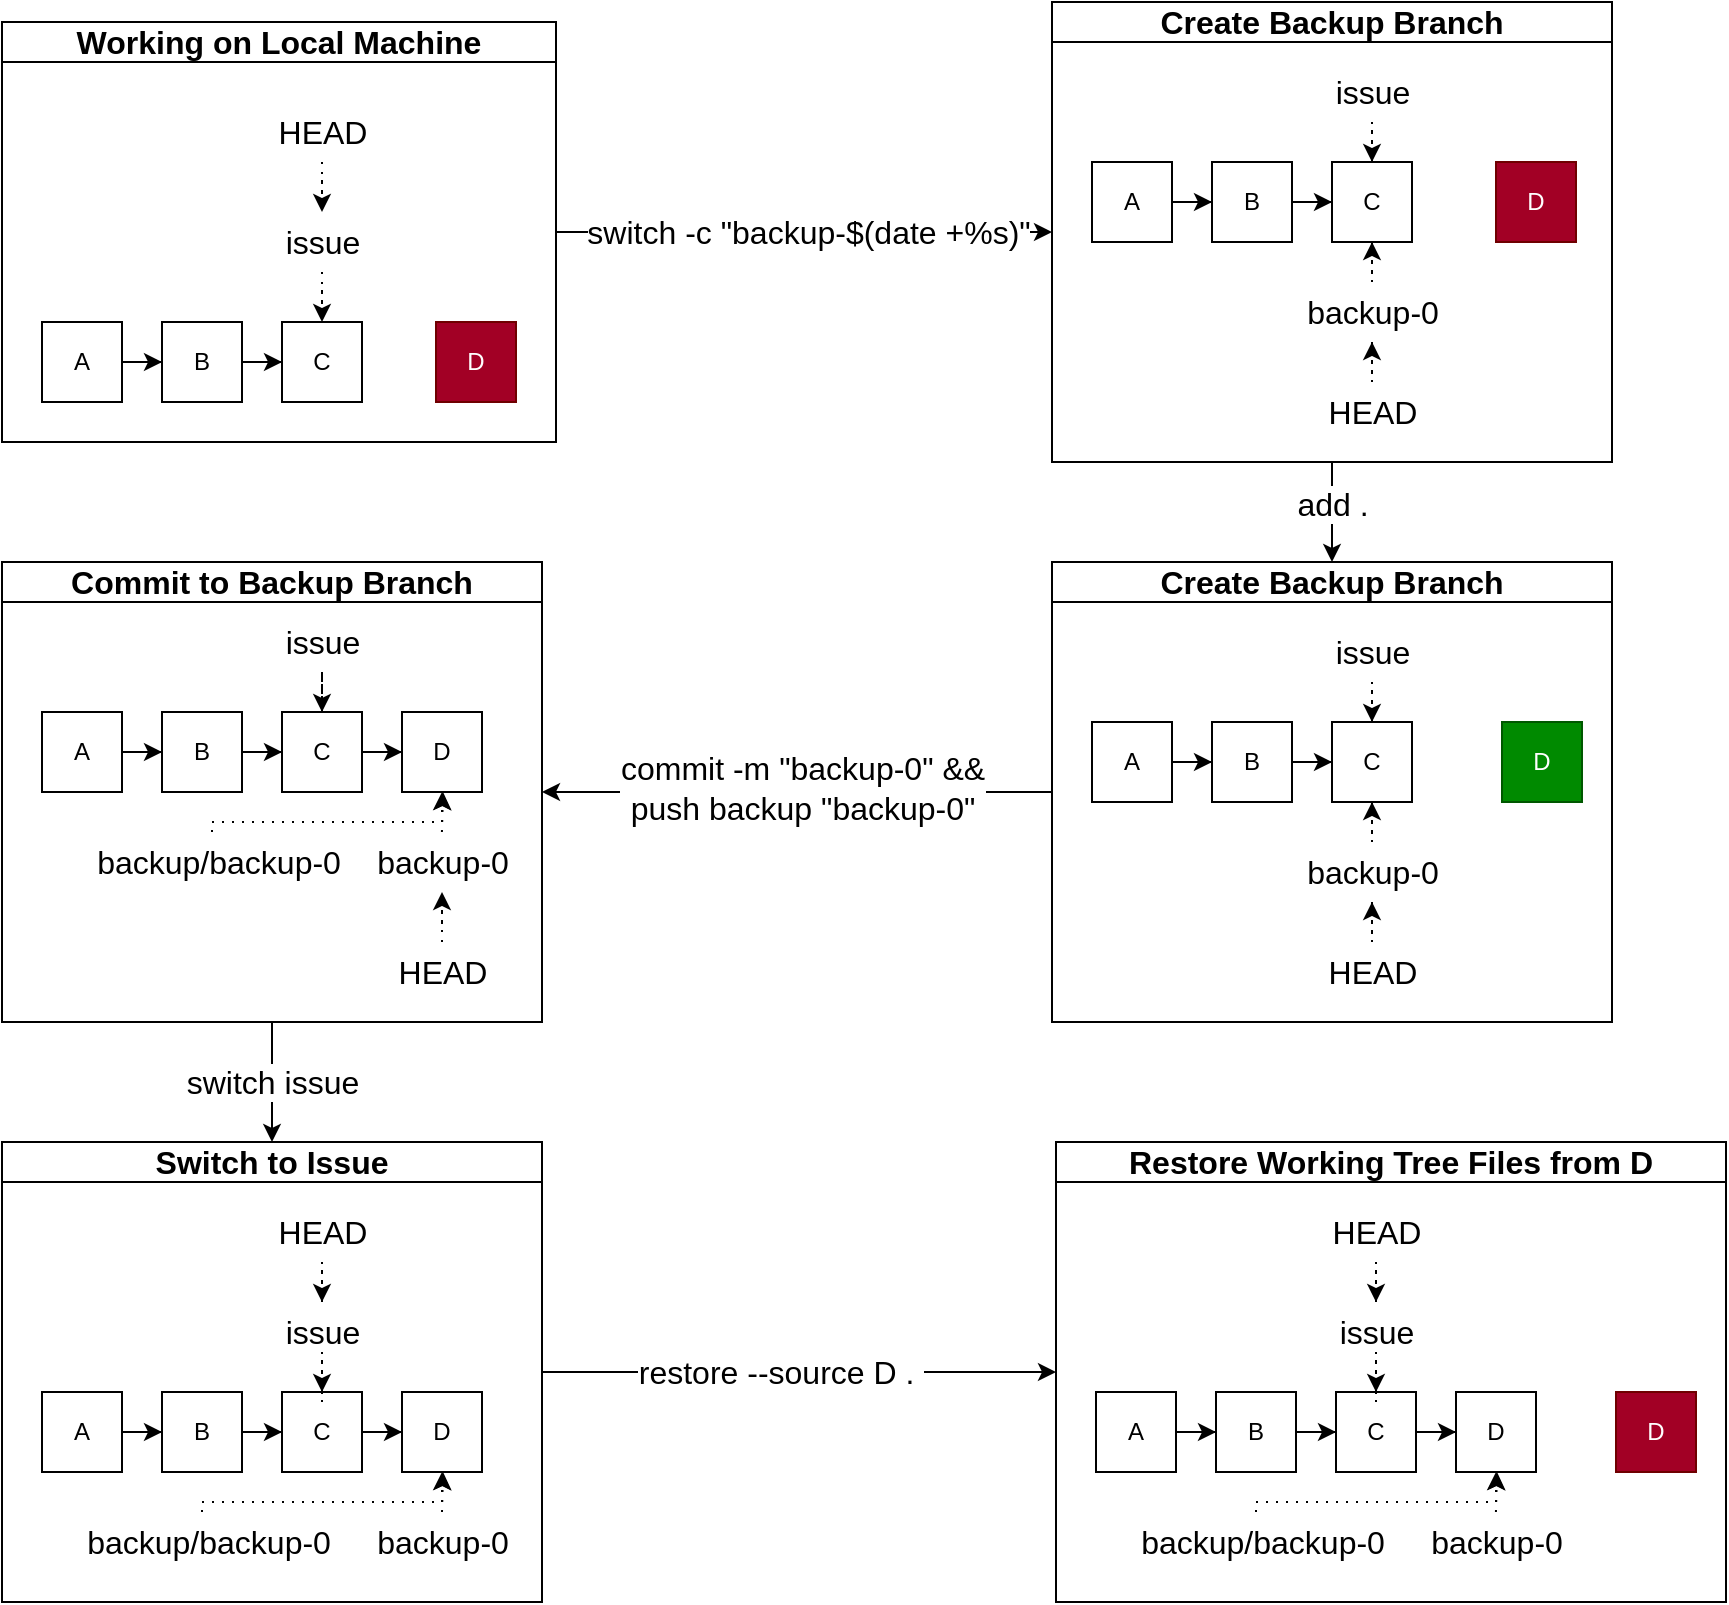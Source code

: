 <mxfile pages="3">
    <diagram name="push-restore" id="Lvknjp_pkXbaQTpalk68">
        <mxGraphModel dx="875" dy="1474" grid="1" gridSize="10" guides="1" tooltips="1" connect="1" arrows="1" fold="1" page="0" pageScale="1" pageWidth="850" pageHeight="1100" math="0" shadow="0">
            <root>
                <mxCell id="0"/>
                <mxCell id="1" parent="0"/>
                <mxCell id="zeNmIrOmVtBTBZSd2-Td-1" style="edgeStyle=orthogonalEdgeStyle;rounded=0;orthogonalLoop=1;jettySize=auto;html=1;strokeWidth=1;fontSize=16;endArrow=classic;endFill=1;" parent="1" source="zeNmIrOmVtBTBZSd2-Td-3" target="zeNmIrOmVtBTBZSd2-Td-18" edge="1">
                    <mxGeometry relative="1" as="geometry"/>
                </mxCell>
                <mxCell id="zeNmIrOmVtBTBZSd2-Td-2" value="switch -c &quot;backup-$(date +%s)&quot;" style="edgeLabel;html=1;align=center;verticalAlign=middle;resizable=0;points=[];fontSize=16;" parent="zeNmIrOmVtBTBZSd2-Td-1" vertex="1" connectable="0">
                    <mxGeometry x="0.011" relative="1" as="geometry">
                        <mxPoint as="offset"/>
                    </mxGeometry>
                </mxCell>
                <mxCell id="zeNmIrOmVtBTBZSd2-Td-3" value="Working on Local Machine" style="swimlane;whiteSpace=wrap;html=1;fontSize=16;startSize=20;" parent="1" vertex="1">
                    <mxGeometry x="23" y="-1060" width="277" height="210" as="geometry"/>
                </mxCell>
                <mxCell id="zeNmIrOmVtBTBZSd2-Td-4" value="A" style="rounded=0;whiteSpace=wrap;html=1;" parent="zeNmIrOmVtBTBZSd2-Td-3" vertex="1">
                    <mxGeometry x="20" y="150" width="40" height="40" as="geometry"/>
                </mxCell>
                <mxCell id="zeNmIrOmVtBTBZSd2-Td-5" value="B" style="rounded=0;whiteSpace=wrap;html=1;" parent="zeNmIrOmVtBTBZSd2-Td-3" vertex="1">
                    <mxGeometry x="80" y="150" width="40" height="40" as="geometry"/>
                </mxCell>
                <mxCell id="zeNmIrOmVtBTBZSd2-Td-6" style="edgeStyle=orthogonalEdgeStyle;rounded=0;orthogonalLoop=1;jettySize=auto;html=1;strokeWidth=1;fontSize=16;endArrow=classic;endFill=1;" parent="zeNmIrOmVtBTBZSd2-Td-3" source="zeNmIrOmVtBTBZSd2-Td-4" target="zeNmIrOmVtBTBZSd2-Td-5" edge="1">
                    <mxGeometry relative="1" as="geometry"/>
                </mxCell>
                <mxCell id="zeNmIrOmVtBTBZSd2-Td-7" value="C" style="rounded=0;whiteSpace=wrap;html=1;" parent="zeNmIrOmVtBTBZSd2-Td-3" vertex="1">
                    <mxGeometry x="140" y="150" width="40" height="40" as="geometry"/>
                </mxCell>
                <mxCell id="zeNmIrOmVtBTBZSd2-Td-8" style="edgeStyle=orthogonalEdgeStyle;rounded=0;orthogonalLoop=1;jettySize=auto;html=1;strokeWidth=1;fontSize=16;endArrow=classic;endFill=1;" parent="zeNmIrOmVtBTBZSd2-Td-3" source="zeNmIrOmVtBTBZSd2-Td-5" target="zeNmIrOmVtBTBZSd2-Td-7" edge="1">
                    <mxGeometry relative="1" as="geometry"/>
                </mxCell>
                <mxCell id="zeNmIrOmVtBTBZSd2-Td-9" value="issue" style="text;html=1;align=center;verticalAlign=middle;resizable=0;points=[];autosize=1;strokeColor=none;fillColor=none;fontSize=16;" parent="zeNmIrOmVtBTBZSd2-Td-3" vertex="1">
                    <mxGeometry x="130" y="95" width="60" height="30" as="geometry"/>
                </mxCell>
                <mxCell id="zeNmIrOmVtBTBZSd2-Td-10" style="edgeStyle=orthogonalEdgeStyle;rounded=0;orthogonalLoop=1;jettySize=auto;html=1;strokeWidth=1;fontSize=16;endArrow=classic;endFill=1;dashed=1;dashPattern=1 4;" parent="zeNmIrOmVtBTBZSd2-Td-3" source="zeNmIrOmVtBTBZSd2-Td-9" target="zeNmIrOmVtBTBZSd2-Td-7" edge="1">
                    <mxGeometry relative="1" as="geometry">
                        <Array as="points"/>
                    </mxGeometry>
                </mxCell>
                <mxCell id="zeNmIrOmVtBTBZSd2-Td-11" value="D" style="rounded=0;whiteSpace=wrap;html=1;fillColor=#a20025;fontColor=#ffffff;strokeColor=#6F0000;" parent="zeNmIrOmVtBTBZSd2-Td-3" vertex="1">
                    <mxGeometry x="217" y="150" width="40" height="40" as="geometry"/>
                </mxCell>
                <mxCell id="zeNmIrOmVtBTBZSd2-Td-12" value="HEAD" style="text;html=1;align=center;verticalAlign=middle;resizable=0;points=[];autosize=1;strokeColor=none;fillColor=none;fontSize=16;" parent="zeNmIrOmVtBTBZSd2-Td-3" vertex="1">
                    <mxGeometry x="125" y="40" width="70" height="30" as="geometry"/>
                </mxCell>
                <mxCell id="zeNmIrOmVtBTBZSd2-Td-13" style="edgeStyle=orthogonalEdgeStyle;rounded=0;orthogonalLoop=1;jettySize=auto;html=1;dashed=1;strokeWidth=1;fontSize=16;endArrow=classic;endFill=1;dashPattern=1 4;" parent="zeNmIrOmVtBTBZSd2-Td-3" source="zeNmIrOmVtBTBZSd2-Td-12" target="zeNmIrOmVtBTBZSd2-Td-9" edge="1">
                    <mxGeometry relative="1" as="geometry"/>
                </mxCell>
                <mxCell id="zeNmIrOmVtBTBZSd2-Td-14" style="edgeStyle=orthogonalEdgeStyle;rounded=0;orthogonalLoop=1;jettySize=auto;html=1;" parent="1" source="zeNmIrOmVtBTBZSd2-Td-94" target="zeNmIrOmVtBTBZSd2-Td-32" edge="1">
                    <mxGeometry relative="1" as="geometry">
                        <mxPoint x="563" y="-550" as="sourcePoint"/>
                    </mxGeometry>
                </mxCell>
                <mxCell id="zeNmIrOmVtBTBZSd2-Td-15" value="&lt;font style=&quot;font-size: 16px;&quot;&gt;commit -m &quot;backup-0&quot; &amp;amp;&amp;amp;&lt;br&gt;push backup&amp;nbsp;&quot;backup-0&quot;&lt;br&gt;&lt;/font&gt;" style="edgeLabel;html=1;align=center;verticalAlign=middle;resizable=0;points=[];" parent="zeNmIrOmVtBTBZSd2-Td-14" vertex="1" connectable="0">
                    <mxGeometry x="-0.015" y="-2" relative="1" as="geometry">
                        <mxPoint as="offset"/>
                    </mxGeometry>
                </mxCell>
                <mxCell id="zeNmIrOmVtBTBZSd2-Td-16" style="edgeStyle=orthogonalEdgeStyle;rounded=0;orthogonalLoop=1;jettySize=auto;html=1;entryX=0.5;entryY=0;entryDx=0;entryDy=0;fontSize=16;" parent="1" source="zeNmIrOmVtBTBZSd2-Td-18" target="zeNmIrOmVtBTBZSd2-Td-94" edge="1">
                    <mxGeometry relative="1" as="geometry">
                        <Array as="points">
                            <mxPoint x="688" y="-820"/>
                            <mxPoint x="688" y="-820"/>
                        </Array>
                    </mxGeometry>
                </mxCell>
                <mxCell id="zeNmIrOmVtBTBZSd2-Td-17" value="add ." style="edgeLabel;html=1;align=center;verticalAlign=middle;resizable=0;points=[];fontSize=16;" parent="zeNmIrOmVtBTBZSd2-Td-16" vertex="1" connectable="0">
                    <mxGeometry x="0.131" y="2" relative="1" as="geometry">
                        <mxPoint x="-2" y="-8" as="offset"/>
                    </mxGeometry>
                </mxCell>
                <mxCell id="zeNmIrOmVtBTBZSd2-Td-18" value="Create Backup Branch" style="swimlane;whiteSpace=wrap;html=1;fontSize=16;startSize=20;" parent="1" vertex="1">
                    <mxGeometry x="548" y="-1070" width="280" height="230" as="geometry"/>
                </mxCell>
                <mxCell id="zeNmIrOmVtBTBZSd2-Td-19" value="backup-0" style="text;html=1;align=center;verticalAlign=middle;resizable=0;points=[];autosize=1;strokeColor=none;fillColor=none;fontSize=16;" parent="zeNmIrOmVtBTBZSd2-Td-18" vertex="1">
                    <mxGeometry x="115" y="140" width="90" height="30" as="geometry"/>
                </mxCell>
                <mxCell id="zeNmIrOmVtBTBZSd2-Td-20" value="A" style="rounded=0;whiteSpace=wrap;html=1;" parent="zeNmIrOmVtBTBZSd2-Td-18" vertex="1">
                    <mxGeometry x="20" y="80" width="40" height="40" as="geometry"/>
                </mxCell>
                <mxCell id="zeNmIrOmVtBTBZSd2-Td-21" value="B" style="rounded=0;whiteSpace=wrap;html=1;" parent="zeNmIrOmVtBTBZSd2-Td-18" vertex="1">
                    <mxGeometry x="80" y="80" width="40" height="40" as="geometry"/>
                </mxCell>
                <mxCell id="zeNmIrOmVtBTBZSd2-Td-22" style="edgeStyle=orthogonalEdgeStyle;rounded=0;orthogonalLoop=1;jettySize=auto;html=1;strokeWidth=1;fontSize=16;endArrow=classic;endFill=1;" parent="zeNmIrOmVtBTBZSd2-Td-18" source="zeNmIrOmVtBTBZSd2-Td-20" target="zeNmIrOmVtBTBZSd2-Td-21" edge="1">
                    <mxGeometry relative="1" as="geometry"/>
                </mxCell>
                <mxCell id="zeNmIrOmVtBTBZSd2-Td-23" value="C" style="rounded=0;whiteSpace=wrap;html=1;" parent="zeNmIrOmVtBTBZSd2-Td-18" vertex="1">
                    <mxGeometry x="140" y="80" width="40" height="40" as="geometry"/>
                </mxCell>
                <mxCell id="zeNmIrOmVtBTBZSd2-Td-24" style="edgeStyle=orthogonalEdgeStyle;rounded=0;orthogonalLoop=1;jettySize=auto;html=1;strokeWidth=1;fontSize=16;endArrow=classic;endFill=1;" parent="zeNmIrOmVtBTBZSd2-Td-18" source="zeNmIrOmVtBTBZSd2-Td-21" target="zeNmIrOmVtBTBZSd2-Td-23" edge="1">
                    <mxGeometry relative="1" as="geometry"/>
                </mxCell>
                <mxCell id="zeNmIrOmVtBTBZSd2-Td-25" value="issue" style="text;html=1;align=center;verticalAlign=middle;resizable=0;points=[];autosize=1;strokeColor=none;fillColor=none;fontSize=16;" parent="zeNmIrOmVtBTBZSd2-Td-18" vertex="1">
                    <mxGeometry x="130" y="30" width="60" height="30" as="geometry"/>
                </mxCell>
                <mxCell id="zeNmIrOmVtBTBZSd2-Td-26" style="edgeStyle=orthogonalEdgeStyle;rounded=0;orthogonalLoop=1;jettySize=auto;html=1;strokeWidth=1;fontSize=16;endArrow=classic;endFill=1;dashed=1;dashPattern=1 4;" parent="zeNmIrOmVtBTBZSd2-Td-18" source="zeNmIrOmVtBTBZSd2-Td-25" target="zeNmIrOmVtBTBZSd2-Td-23" edge="1">
                    <mxGeometry relative="1" as="geometry">
                        <Array as="points"/>
                    </mxGeometry>
                </mxCell>
                <mxCell id="zeNmIrOmVtBTBZSd2-Td-27" value="D" style="rounded=0;whiteSpace=wrap;html=1;fillColor=#a20025;fontColor=#ffffff;strokeColor=#6F0000;" parent="zeNmIrOmVtBTBZSd2-Td-18" vertex="1">
                    <mxGeometry x="222" y="80" width="40" height="40" as="geometry"/>
                </mxCell>
                <mxCell id="zeNmIrOmVtBTBZSd2-Td-28" style="edgeStyle=orthogonalEdgeStyle;rounded=0;orthogonalLoop=1;jettySize=auto;html=1;strokeWidth=1;fontSize=16;endArrow=classic;endFill=1;dashed=1;dashPattern=1 4;" parent="zeNmIrOmVtBTBZSd2-Td-18" source="zeNmIrOmVtBTBZSd2-Td-19" target="zeNmIrOmVtBTBZSd2-Td-23" edge="1">
                    <mxGeometry relative="1" as="geometry"/>
                </mxCell>
                <mxCell id="zeNmIrOmVtBTBZSd2-Td-29" style="edgeStyle=orthogonalEdgeStyle;rounded=0;orthogonalLoop=1;jettySize=auto;html=1;dashed=1;strokeWidth=1;fontSize=16;endArrow=classic;endFill=1;dashPattern=1 4;" parent="zeNmIrOmVtBTBZSd2-Td-18" source="zeNmIrOmVtBTBZSd2-Td-30" target="zeNmIrOmVtBTBZSd2-Td-19" edge="1">
                    <mxGeometry relative="1" as="geometry"/>
                </mxCell>
                <mxCell id="zeNmIrOmVtBTBZSd2-Td-30" value="HEAD" style="text;html=1;align=center;verticalAlign=middle;resizable=0;points=[];autosize=1;strokeColor=none;fillColor=none;fontSize=16;" parent="zeNmIrOmVtBTBZSd2-Td-18" vertex="1">
                    <mxGeometry x="125" y="190" width="70" height="30" as="geometry"/>
                </mxCell>
                <mxCell id="zeNmIrOmVtBTBZSd2-Td-31" value="switch issue" style="edgeStyle=orthogonalEdgeStyle;rounded=0;orthogonalLoop=1;jettySize=auto;html=1;fontSize=16;" parent="1" source="zeNmIrOmVtBTBZSd2-Td-32" target="zeNmIrOmVtBTBZSd2-Td-66" edge="1">
                    <mxGeometry relative="1" as="geometry">
                        <mxPoint x="278" y="-580" as="targetPoint"/>
                    </mxGeometry>
                </mxCell>
                <mxCell id="zeNmIrOmVtBTBZSd2-Td-32" value="Commit to Backup Branch" style="swimlane;whiteSpace=wrap;html=1;fontSize=16;startSize=20;" parent="1" vertex="1">
                    <mxGeometry x="23" y="-790" width="270" height="230" as="geometry"/>
                </mxCell>
                <mxCell id="zeNmIrOmVtBTBZSd2-Td-33" value="backup-0" style="text;html=1;align=center;verticalAlign=middle;resizable=0;points=[];autosize=1;strokeColor=none;fillColor=none;fontSize=16;" parent="zeNmIrOmVtBTBZSd2-Td-32" vertex="1">
                    <mxGeometry x="175" y="135" width="90" height="30" as="geometry"/>
                </mxCell>
                <mxCell id="zeNmIrOmVtBTBZSd2-Td-34" value="A" style="rounded=0;whiteSpace=wrap;html=1;" parent="zeNmIrOmVtBTBZSd2-Td-32" vertex="1">
                    <mxGeometry x="20" y="75" width="40" height="40" as="geometry"/>
                </mxCell>
                <mxCell id="zeNmIrOmVtBTBZSd2-Td-35" value="B" style="rounded=0;whiteSpace=wrap;html=1;" parent="zeNmIrOmVtBTBZSd2-Td-32" vertex="1">
                    <mxGeometry x="80" y="75" width="40" height="40" as="geometry"/>
                </mxCell>
                <mxCell id="zeNmIrOmVtBTBZSd2-Td-36" style="edgeStyle=orthogonalEdgeStyle;rounded=0;orthogonalLoop=1;jettySize=auto;html=1;strokeWidth=1;fontSize=16;endArrow=classic;endFill=1;" parent="zeNmIrOmVtBTBZSd2-Td-32" source="zeNmIrOmVtBTBZSd2-Td-34" target="zeNmIrOmVtBTBZSd2-Td-35" edge="1">
                    <mxGeometry relative="1" as="geometry"/>
                </mxCell>
                <mxCell id="zeNmIrOmVtBTBZSd2-Td-37" value="C" style="rounded=0;whiteSpace=wrap;html=1;" parent="zeNmIrOmVtBTBZSd2-Td-32" vertex="1">
                    <mxGeometry x="140" y="75" width="40" height="40" as="geometry"/>
                </mxCell>
                <mxCell id="zeNmIrOmVtBTBZSd2-Td-38" style="edgeStyle=orthogonalEdgeStyle;rounded=0;orthogonalLoop=1;jettySize=auto;html=1;strokeWidth=1;fontSize=16;endArrow=classic;endFill=1;" parent="zeNmIrOmVtBTBZSd2-Td-32" source="zeNmIrOmVtBTBZSd2-Td-35" target="zeNmIrOmVtBTBZSd2-Td-37" edge="1">
                    <mxGeometry relative="1" as="geometry"/>
                </mxCell>
                <mxCell id="zeNmIrOmVtBTBZSd2-Td-39" value="issue" style="text;html=1;align=center;verticalAlign=middle;resizable=0;points=[];autosize=1;strokeColor=none;fillColor=none;fontSize=16;" parent="zeNmIrOmVtBTBZSd2-Td-32" vertex="1">
                    <mxGeometry x="130" y="25" width="60" height="30" as="geometry"/>
                </mxCell>
                <mxCell id="zeNmIrOmVtBTBZSd2-Td-40" style="edgeStyle=orthogonalEdgeStyle;rounded=0;orthogonalLoop=1;jettySize=auto;html=1;strokeWidth=1;fontSize=16;endArrow=classic;endFill=1;dashed=1;" parent="zeNmIrOmVtBTBZSd2-Td-32" source="zeNmIrOmVtBTBZSd2-Td-39" target="zeNmIrOmVtBTBZSd2-Td-37" edge="1">
                    <mxGeometry relative="1" as="geometry">
                        <Array as="points"/>
                    </mxGeometry>
                </mxCell>
                <mxCell id="zeNmIrOmVtBTBZSd2-Td-41" value="D" style="rounded=0;whiteSpace=wrap;html=1;" parent="zeNmIrOmVtBTBZSd2-Td-32" vertex="1">
                    <mxGeometry x="200" y="75" width="40" height="40" as="geometry"/>
                </mxCell>
                <mxCell id="zeNmIrOmVtBTBZSd2-Td-42" style="edgeStyle=orthogonalEdgeStyle;rounded=0;orthogonalLoop=1;jettySize=auto;html=1;strokeWidth=1;fontSize=16;endArrow=classic;endFill=1;dashed=1;dashPattern=1 4;" parent="zeNmIrOmVtBTBZSd2-Td-32" target="zeNmIrOmVtBTBZSd2-Td-41" edge="1">
                    <mxGeometry relative="1" as="geometry">
                        <mxPoint x="219.966" y="135.0" as="sourcePoint"/>
                    </mxGeometry>
                </mxCell>
                <mxCell id="zeNmIrOmVtBTBZSd2-Td-43" style="edgeStyle=orthogonalEdgeStyle;rounded=0;orthogonalLoop=1;jettySize=auto;html=1;strokeWidth=1;fontSize=16;endArrow=classic;endFill=1;" parent="zeNmIrOmVtBTBZSd2-Td-32" source="zeNmIrOmVtBTBZSd2-Td-37" target="zeNmIrOmVtBTBZSd2-Td-41" edge="1">
                    <mxGeometry relative="1" as="geometry"/>
                </mxCell>
                <mxCell id="zeNmIrOmVtBTBZSd2-Td-44" value="HEAD" style="text;html=1;align=center;verticalAlign=middle;resizable=0;points=[];autosize=1;strokeColor=none;fillColor=none;fontSize=16;" parent="zeNmIrOmVtBTBZSd2-Td-32" vertex="1">
                    <mxGeometry x="185" y="190" width="70" height="30" as="geometry"/>
                </mxCell>
                <mxCell id="zeNmIrOmVtBTBZSd2-Td-45" style="edgeStyle=orthogonalEdgeStyle;rounded=0;orthogonalLoop=1;jettySize=auto;html=1;dashed=1;strokeWidth=1;fontSize=16;endArrow=classic;endFill=1;dashPattern=1 4;" parent="zeNmIrOmVtBTBZSd2-Td-32" source="zeNmIrOmVtBTBZSd2-Td-44" target="zeNmIrOmVtBTBZSd2-Td-33" edge="1">
                    <mxGeometry relative="1" as="geometry"/>
                </mxCell>
                <mxCell id="LUL2vJcHcE18bWRTxpdR-17" style="edgeStyle=orthogonalEdgeStyle;rounded=0;orthogonalLoop=1;jettySize=auto;html=1;dashed=1;dashPattern=1 4;" parent="zeNmIrOmVtBTBZSd2-Td-32" source="LUL2vJcHcE18bWRTxpdR-16" target="zeNmIrOmVtBTBZSd2-Td-41" edge="1">
                    <mxGeometry relative="1" as="geometry">
                        <Array as="points">
                            <mxPoint x="105" y="130"/>
                            <mxPoint x="220" y="130"/>
                        </Array>
                    </mxGeometry>
                </mxCell>
                <mxCell id="LUL2vJcHcE18bWRTxpdR-16" value="backup/backup-0" style="text;html=1;align=center;verticalAlign=middle;resizable=0;points=[];autosize=1;strokeColor=none;fillColor=none;fontSize=16;spacing=0;spacingRight=-6;" parent="zeNmIrOmVtBTBZSd2-Td-32" vertex="1">
                    <mxGeometry x="40" y="135" width="130" height="30" as="geometry"/>
                </mxCell>
                <mxCell id="zeNmIrOmVtBTBZSd2-Td-63" style="edgeStyle=orthogonalEdgeStyle;rounded=0;orthogonalLoop=1;jettySize=auto;html=1;fontSize=16;" parent="1" source="zeNmIrOmVtBTBZSd2-Td-66" target="zeNmIrOmVtBTBZSd2-Td-122" edge="1">
                    <mxGeometry relative="1" as="geometry">
                        <mxPoint x="548" y="-390" as="targetPoint"/>
                    </mxGeometry>
                </mxCell>
                <mxCell id="zeNmIrOmVtBTBZSd2-Td-64" value="restore --source D .&amp;nbsp;" style="edgeLabel;html=1;align=center;verticalAlign=middle;resizable=0;points=[];fontSize=16;" parent="zeNmIrOmVtBTBZSd2-Td-63" vertex="1" connectable="0">
                    <mxGeometry x="-0.072" relative="1" as="geometry">
                        <mxPoint as="offset"/>
                    </mxGeometry>
                </mxCell>
                <mxCell id="zeNmIrOmVtBTBZSd2-Td-66" value="Switch to Issue" style="swimlane;whiteSpace=wrap;html=1;fontSize=16;startSize=20;" parent="1" vertex="1">
                    <mxGeometry x="23" y="-500" width="270" height="230" as="geometry"/>
                </mxCell>
                <mxCell id="zeNmIrOmVtBTBZSd2-Td-67" value="backup-0" style="text;html=1;align=center;verticalAlign=middle;resizable=0;points=[];autosize=1;strokeColor=none;fillColor=none;fontSize=16;spacing=-2;" parent="zeNmIrOmVtBTBZSd2-Td-66" vertex="1">
                    <mxGeometry x="180" y="190" width="80" height="20" as="geometry"/>
                </mxCell>
                <mxCell id="zeNmIrOmVtBTBZSd2-Td-68" value="A" style="rounded=0;whiteSpace=wrap;html=1;" parent="zeNmIrOmVtBTBZSd2-Td-66" vertex="1">
                    <mxGeometry x="20" y="125" width="40" height="40" as="geometry"/>
                </mxCell>
                <mxCell id="zeNmIrOmVtBTBZSd2-Td-69" value="B" style="rounded=0;whiteSpace=wrap;html=1;" parent="zeNmIrOmVtBTBZSd2-Td-66" vertex="1">
                    <mxGeometry x="80" y="125" width="40" height="40" as="geometry"/>
                </mxCell>
                <mxCell id="zeNmIrOmVtBTBZSd2-Td-70" style="edgeStyle=orthogonalEdgeStyle;rounded=0;orthogonalLoop=1;jettySize=auto;html=1;strokeWidth=1;fontSize=16;endArrow=classic;endFill=1;" parent="zeNmIrOmVtBTBZSd2-Td-66" source="zeNmIrOmVtBTBZSd2-Td-68" target="zeNmIrOmVtBTBZSd2-Td-69" edge="1">
                    <mxGeometry relative="1" as="geometry"/>
                </mxCell>
                <mxCell id="zeNmIrOmVtBTBZSd2-Td-71" value="C" style="rounded=0;whiteSpace=wrap;html=1;" parent="zeNmIrOmVtBTBZSd2-Td-66" vertex="1">
                    <mxGeometry x="140" y="125" width="40" height="40" as="geometry"/>
                </mxCell>
                <mxCell id="zeNmIrOmVtBTBZSd2-Td-72" style="edgeStyle=orthogonalEdgeStyle;rounded=0;orthogonalLoop=1;jettySize=auto;html=1;strokeWidth=1;fontSize=16;endArrow=classic;endFill=1;" parent="zeNmIrOmVtBTBZSd2-Td-66" source="zeNmIrOmVtBTBZSd2-Td-69" target="zeNmIrOmVtBTBZSd2-Td-71" edge="1">
                    <mxGeometry relative="1" as="geometry"/>
                </mxCell>
                <mxCell id="zeNmIrOmVtBTBZSd2-Td-73" value="issue" style="text;html=1;align=center;verticalAlign=middle;resizable=0;points=[];autosize=1;strokeColor=none;fillColor=none;fontSize=16;" parent="zeNmIrOmVtBTBZSd2-Td-66" vertex="1">
                    <mxGeometry x="130" y="80" width="60" height="30" as="geometry"/>
                </mxCell>
                <mxCell id="zeNmIrOmVtBTBZSd2-Td-74" style="edgeStyle=orthogonalEdgeStyle;rounded=0;orthogonalLoop=1;jettySize=auto;html=1;strokeWidth=1;fontSize=16;endArrow=classic;endFill=1;dashed=1;dashPattern=1 4;" parent="zeNmIrOmVtBTBZSd2-Td-66" source="zeNmIrOmVtBTBZSd2-Td-73" target="zeNmIrOmVtBTBZSd2-Td-71" edge="1">
                    <mxGeometry relative="1" as="geometry">
                        <Array as="points"/>
                    </mxGeometry>
                </mxCell>
                <mxCell id="zeNmIrOmVtBTBZSd2-Td-75" value="D" style="rounded=0;whiteSpace=wrap;html=1;" parent="zeNmIrOmVtBTBZSd2-Td-66" vertex="1">
                    <mxGeometry x="200" y="125" width="40" height="40" as="geometry"/>
                </mxCell>
                <mxCell id="zeNmIrOmVtBTBZSd2-Td-76" style="edgeStyle=orthogonalEdgeStyle;rounded=0;orthogonalLoop=1;jettySize=auto;html=1;strokeWidth=1;fontSize=16;endArrow=classic;endFill=1;dashed=1;dashPattern=1 4;" parent="zeNmIrOmVtBTBZSd2-Td-66" target="zeNmIrOmVtBTBZSd2-Td-75" edge="1">
                    <mxGeometry relative="1" as="geometry">
                        <mxPoint x="220" y="185" as="sourcePoint"/>
                    </mxGeometry>
                </mxCell>
                <mxCell id="zeNmIrOmVtBTBZSd2-Td-77" style="edgeStyle=orthogonalEdgeStyle;rounded=0;orthogonalLoop=1;jettySize=auto;html=1;strokeWidth=1;fontSize=16;endArrow=classic;endFill=1;" parent="zeNmIrOmVtBTBZSd2-Td-66" source="zeNmIrOmVtBTBZSd2-Td-71" target="zeNmIrOmVtBTBZSd2-Td-75" edge="1">
                    <mxGeometry relative="1" as="geometry"/>
                </mxCell>
                <mxCell id="zeNmIrOmVtBTBZSd2-Td-78" style="edgeStyle=orthogonalEdgeStyle;rounded=0;orthogonalLoop=1;jettySize=auto;html=1;fontSize=16;dashed=1;dashPattern=1 4;" parent="zeNmIrOmVtBTBZSd2-Td-66" source="zeNmIrOmVtBTBZSd2-Td-79" target="zeNmIrOmVtBTBZSd2-Td-73" edge="1">
                    <mxGeometry relative="1" as="geometry"/>
                </mxCell>
                <mxCell id="zeNmIrOmVtBTBZSd2-Td-79" value="HEAD" style="text;html=1;align=center;verticalAlign=middle;resizable=0;points=[];autosize=1;strokeColor=none;fillColor=none;fontSize=16;" parent="zeNmIrOmVtBTBZSd2-Td-66" vertex="1">
                    <mxGeometry x="125" y="30" width="70" height="30" as="geometry"/>
                </mxCell>
                <mxCell id="LUL2vJcHcE18bWRTxpdR-37" style="edgeStyle=orthogonalEdgeStyle;rounded=0;orthogonalLoop=1;jettySize=auto;html=1;dashed=1;dashPattern=1 4;" parent="zeNmIrOmVtBTBZSd2-Td-66" source="LUL2vJcHcE18bWRTxpdR-36" target="zeNmIrOmVtBTBZSd2-Td-75" edge="1">
                    <mxGeometry relative="1" as="geometry">
                        <Array as="points">
                            <mxPoint x="100" y="180"/>
                            <mxPoint x="220" y="180"/>
                        </Array>
                    </mxGeometry>
                </mxCell>
                <mxCell id="LUL2vJcHcE18bWRTxpdR-36" value="backup/backup-0" style="text;html=1;align=center;verticalAlign=middle;resizable=0;points=[];autosize=1;strokeColor=none;fillColor=none;fontSize=16;spacing=0;spacingRight=-6;" parent="zeNmIrOmVtBTBZSd2-Td-66" vertex="1">
                    <mxGeometry x="35" y="185" width="130" height="30" as="geometry"/>
                </mxCell>
                <mxCell id="zeNmIrOmVtBTBZSd2-Td-94" value="Create Backup Branch" style="swimlane;whiteSpace=wrap;html=1;fontSize=16;startSize=20;" parent="1" vertex="1">
                    <mxGeometry x="548" y="-790" width="280" height="230" as="geometry"/>
                </mxCell>
                <mxCell id="zeNmIrOmVtBTBZSd2-Td-95" value="backup-0" style="text;html=1;align=center;verticalAlign=middle;resizable=0;points=[];autosize=1;strokeColor=none;fillColor=none;fontSize=16;" parent="zeNmIrOmVtBTBZSd2-Td-94" vertex="1">
                    <mxGeometry x="115" y="140" width="90" height="30" as="geometry"/>
                </mxCell>
                <mxCell id="zeNmIrOmVtBTBZSd2-Td-96" value="A" style="rounded=0;whiteSpace=wrap;html=1;" parent="zeNmIrOmVtBTBZSd2-Td-94" vertex="1">
                    <mxGeometry x="20" y="80" width="40" height="40" as="geometry"/>
                </mxCell>
                <mxCell id="zeNmIrOmVtBTBZSd2-Td-97" value="B" style="rounded=0;whiteSpace=wrap;html=1;" parent="zeNmIrOmVtBTBZSd2-Td-94" vertex="1">
                    <mxGeometry x="80" y="80" width="40" height="40" as="geometry"/>
                </mxCell>
                <mxCell id="zeNmIrOmVtBTBZSd2-Td-98" style="edgeStyle=orthogonalEdgeStyle;rounded=0;orthogonalLoop=1;jettySize=auto;html=1;strokeWidth=1;fontSize=16;endArrow=classic;endFill=1;" parent="zeNmIrOmVtBTBZSd2-Td-94" source="zeNmIrOmVtBTBZSd2-Td-96" target="zeNmIrOmVtBTBZSd2-Td-97" edge="1">
                    <mxGeometry relative="1" as="geometry"/>
                </mxCell>
                <mxCell id="zeNmIrOmVtBTBZSd2-Td-99" value="C" style="rounded=0;whiteSpace=wrap;html=1;" parent="zeNmIrOmVtBTBZSd2-Td-94" vertex="1">
                    <mxGeometry x="140" y="80" width="40" height="40" as="geometry"/>
                </mxCell>
                <mxCell id="zeNmIrOmVtBTBZSd2-Td-100" style="edgeStyle=orthogonalEdgeStyle;rounded=0;orthogonalLoop=1;jettySize=auto;html=1;strokeWidth=1;fontSize=16;endArrow=classic;endFill=1;" parent="zeNmIrOmVtBTBZSd2-Td-94" source="zeNmIrOmVtBTBZSd2-Td-97" target="zeNmIrOmVtBTBZSd2-Td-99" edge="1">
                    <mxGeometry relative="1" as="geometry"/>
                </mxCell>
                <mxCell id="zeNmIrOmVtBTBZSd2-Td-101" value="issue" style="text;html=1;align=center;verticalAlign=middle;resizable=0;points=[];autosize=1;strokeColor=none;fillColor=none;fontSize=16;" parent="zeNmIrOmVtBTBZSd2-Td-94" vertex="1">
                    <mxGeometry x="130" y="30" width="60" height="30" as="geometry"/>
                </mxCell>
                <mxCell id="zeNmIrOmVtBTBZSd2-Td-102" style="edgeStyle=orthogonalEdgeStyle;rounded=0;orthogonalLoop=1;jettySize=auto;html=1;strokeWidth=1;fontSize=16;endArrow=classic;endFill=1;dashed=1;dashPattern=1 4;" parent="zeNmIrOmVtBTBZSd2-Td-94" source="zeNmIrOmVtBTBZSd2-Td-101" target="zeNmIrOmVtBTBZSd2-Td-99" edge="1">
                    <mxGeometry relative="1" as="geometry">
                        <Array as="points"/>
                    </mxGeometry>
                </mxCell>
                <mxCell id="zeNmIrOmVtBTBZSd2-Td-103" value="D" style="rounded=0;whiteSpace=wrap;html=1;fillColor=#008a00;fontColor=#ffffff;strokeColor=#005700;" parent="zeNmIrOmVtBTBZSd2-Td-94" vertex="1">
                    <mxGeometry x="225" y="80" width="40" height="40" as="geometry"/>
                </mxCell>
                <mxCell id="zeNmIrOmVtBTBZSd2-Td-104" style="edgeStyle=orthogonalEdgeStyle;rounded=0;orthogonalLoop=1;jettySize=auto;html=1;strokeWidth=1;fontSize=16;endArrow=classic;endFill=1;dashed=1;dashPattern=1 4;" parent="zeNmIrOmVtBTBZSd2-Td-94" source="zeNmIrOmVtBTBZSd2-Td-95" target="zeNmIrOmVtBTBZSd2-Td-99" edge="1">
                    <mxGeometry relative="1" as="geometry"/>
                </mxCell>
                <mxCell id="zeNmIrOmVtBTBZSd2-Td-105" style="edgeStyle=orthogonalEdgeStyle;rounded=0;orthogonalLoop=1;jettySize=auto;html=1;dashed=1;strokeWidth=1;fontSize=16;endArrow=classic;endFill=1;dashPattern=1 4;" parent="zeNmIrOmVtBTBZSd2-Td-94" source="zeNmIrOmVtBTBZSd2-Td-106" target="zeNmIrOmVtBTBZSd2-Td-95" edge="1">
                    <mxGeometry relative="1" as="geometry"/>
                </mxCell>
                <mxCell id="zeNmIrOmVtBTBZSd2-Td-106" value="HEAD" style="text;html=1;align=center;verticalAlign=middle;resizable=0;points=[];autosize=1;strokeColor=none;fillColor=none;fontSize=16;" parent="zeNmIrOmVtBTBZSd2-Td-94" vertex="1">
                    <mxGeometry x="125" y="190" width="70" height="30" as="geometry"/>
                </mxCell>
                <mxCell id="zeNmIrOmVtBTBZSd2-Td-122" value="Restore Working Tree Files from D" style="swimlane;whiteSpace=wrap;html=1;fontSize=16;startSize=20;" parent="1" vertex="1">
                    <mxGeometry x="550" y="-500" width="335" height="230" as="geometry"/>
                </mxCell>
                <mxCell id="zeNmIrOmVtBTBZSd2-Td-123" value="backup-0" style="text;html=1;align=center;verticalAlign=middle;resizable=0;points=[];autosize=1;strokeColor=none;fillColor=none;fontSize=16;" parent="zeNmIrOmVtBTBZSd2-Td-122" vertex="1">
                    <mxGeometry x="175" y="185" width="90" height="30" as="geometry"/>
                </mxCell>
                <mxCell id="zeNmIrOmVtBTBZSd2-Td-124" value="A" style="rounded=0;whiteSpace=wrap;html=1;" parent="zeNmIrOmVtBTBZSd2-Td-122" vertex="1">
                    <mxGeometry x="20" y="125" width="40" height="40" as="geometry"/>
                </mxCell>
                <mxCell id="zeNmIrOmVtBTBZSd2-Td-125" value="B" style="rounded=0;whiteSpace=wrap;html=1;" parent="zeNmIrOmVtBTBZSd2-Td-122" vertex="1">
                    <mxGeometry x="80" y="125" width="40" height="40" as="geometry"/>
                </mxCell>
                <mxCell id="zeNmIrOmVtBTBZSd2-Td-126" style="edgeStyle=orthogonalEdgeStyle;rounded=0;orthogonalLoop=1;jettySize=auto;html=1;strokeWidth=1;fontSize=16;endArrow=classic;endFill=1;" parent="zeNmIrOmVtBTBZSd2-Td-122" source="zeNmIrOmVtBTBZSd2-Td-124" target="zeNmIrOmVtBTBZSd2-Td-125" edge="1">
                    <mxGeometry relative="1" as="geometry"/>
                </mxCell>
                <mxCell id="zeNmIrOmVtBTBZSd2-Td-127" value="C" style="rounded=0;whiteSpace=wrap;html=1;" parent="zeNmIrOmVtBTBZSd2-Td-122" vertex="1">
                    <mxGeometry x="140" y="125" width="40" height="40" as="geometry"/>
                </mxCell>
                <mxCell id="zeNmIrOmVtBTBZSd2-Td-128" style="edgeStyle=orthogonalEdgeStyle;rounded=0;orthogonalLoop=1;jettySize=auto;html=1;strokeWidth=1;fontSize=16;endArrow=classic;endFill=1;" parent="zeNmIrOmVtBTBZSd2-Td-122" source="zeNmIrOmVtBTBZSd2-Td-125" target="zeNmIrOmVtBTBZSd2-Td-127" edge="1">
                    <mxGeometry relative="1" as="geometry"/>
                </mxCell>
                <mxCell id="zeNmIrOmVtBTBZSd2-Td-129" value="issue" style="text;html=1;align=center;verticalAlign=middle;resizable=0;points=[];autosize=1;strokeColor=none;fillColor=none;fontSize=16;" parent="zeNmIrOmVtBTBZSd2-Td-122" vertex="1">
                    <mxGeometry x="130" y="80" width="60" height="30" as="geometry"/>
                </mxCell>
                <mxCell id="zeNmIrOmVtBTBZSd2-Td-130" style="edgeStyle=orthogonalEdgeStyle;rounded=0;orthogonalLoop=1;jettySize=auto;html=1;strokeWidth=1;fontSize=16;endArrow=classic;endFill=1;dashed=1;dashPattern=1 4;" parent="zeNmIrOmVtBTBZSd2-Td-122" source="zeNmIrOmVtBTBZSd2-Td-129" target="zeNmIrOmVtBTBZSd2-Td-127" edge="1">
                    <mxGeometry relative="1" as="geometry">
                        <Array as="points"/>
                    </mxGeometry>
                </mxCell>
                <mxCell id="zeNmIrOmVtBTBZSd2-Td-131" value="D" style="rounded=0;whiteSpace=wrap;html=1;" parent="zeNmIrOmVtBTBZSd2-Td-122" vertex="1">
                    <mxGeometry x="200" y="125" width="40" height="40" as="geometry"/>
                </mxCell>
                <mxCell id="zeNmIrOmVtBTBZSd2-Td-132" style="edgeStyle=orthogonalEdgeStyle;rounded=0;orthogonalLoop=1;jettySize=auto;html=1;strokeWidth=1;fontSize=16;endArrow=classic;endFill=1;dashed=1;dashPattern=1 4;" parent="zeNmIrOmVtBTBZSd2-Td-122" target="zeNmIrOmVtBTBZSd2-Td-131" edge="1">
                    <mxGeometry relative="1" as="geometry">
                        <mxPoint x="219.966" y="185.0" as="sourcePoint"/>
                    </mxGeometry>
                </mxCell>
                <mxCell id="zeNmIrOmVtBTBZSd2-Td-133" style="edgeStyle=orthogonalEdgeStyle;rounded=0;orthogonalLoop=1;jettySize=auto;html=1;strokeWidth=1;fontSize=16;endArrow=classic;endFill=1;" parent="zeNmIrOmVtBTBZSd2-Td-122" source="zeNmIrOmVtBTBZSd2-Td-127" target="zeNmIrOmVtBTBZSd2-Td-131" edge="1">
                    <mxGeometry relative="1" as="geometry"/>
                </mxCell>
                <mxCell id="zeNmIrOmVtBTBZSd2-Td-134" style="edgeStyle=orthogonalEdgeStyle;rounded=0;orthogonalLoop=1;jettySize=auto;html=1;fontSize=16;dashed=1;dashPattern=1 4;" parent="zeNmIrOmVtBTBZSd2-Td-122" source="zeNmIrOmVtBTBZSd2-Td-135" target="zeNmIrOmVtBTBZSd2-Td-129" edge="1">
                    <mxGeometry relative="1" as="geometry"/>
                </mxCell>
                <mxCell id="zeNmIrOmVtBTBZSd2-Td-135" value="HEAD" style="text;html=1;align=center;verticalAlign=middle;resizable=0;points=[];autosize=1;strokeColor=none;fillColor=none;fontSize=16;" parent="zeNmIrOmVtBTBZSd2-Td-122" vertex="1">
                    <mxGeometry x="125" y="30" width="70" height="30" as="geometry"/>
                </mxCell>
                <mxCell id="zeNmIrOmVtBTBZSd2-Td-136" value="D" style="rounded=0;whiteSpace=wrap;html=1;fillColor=#a20025;fontColor=#ffffff;strokeColor=#6F0000;" parent="zeNmIrOmVtBTBZSd2-Td-122" vertex="1">
                    <mxGeometry x="280" y="125" width="40" height="40" as="geometry"/>
                </mxCell>
                <mxCell id="LUL2vJcHcE18bWRTxpdR-39" style="edgeStyle=orthogonalEdgeStyle;rounded=0;orthogonalLoop=1;jettySize=auto;html=1;dashed=1;dashPattern=1 4;" parent="zeNmIrOmVtBTBZSd2-Td-122" source="LUL2vJcHcE18bWRTxpdR-38" target="zeNmIrOmVtBTBZSd2-Td-131" edge="1">
                    <mxGeometry relative="1" as="geometry">
                        <Array as="points">
                            <mxPoint x="100" y="180"/>
                            <mxPoint x="220" y="180"/>
                        </Array>
                    </mxGeometry>
                </mxCell>
                <mxCell id="LUL2vJcHcE18bWRTxpdR-38" value="backup/backup-0" style="text;html=1;align=center;verticalAlign=middle;resizable=0;points=[];autosize=1;strokeColor=none;fillColor=none;fontSize=16;spacing=0;spacingRight=-6;" parent="zeNmIrOmVtBTBZSd2-Td-122" vertex="1">
                    <mxGeometry x="35" y="185" width="130" height="30" as="geometry"/>
                </mxCell>
            </root>
        </mxGraphModel>
    </diagram>
</mxfile>